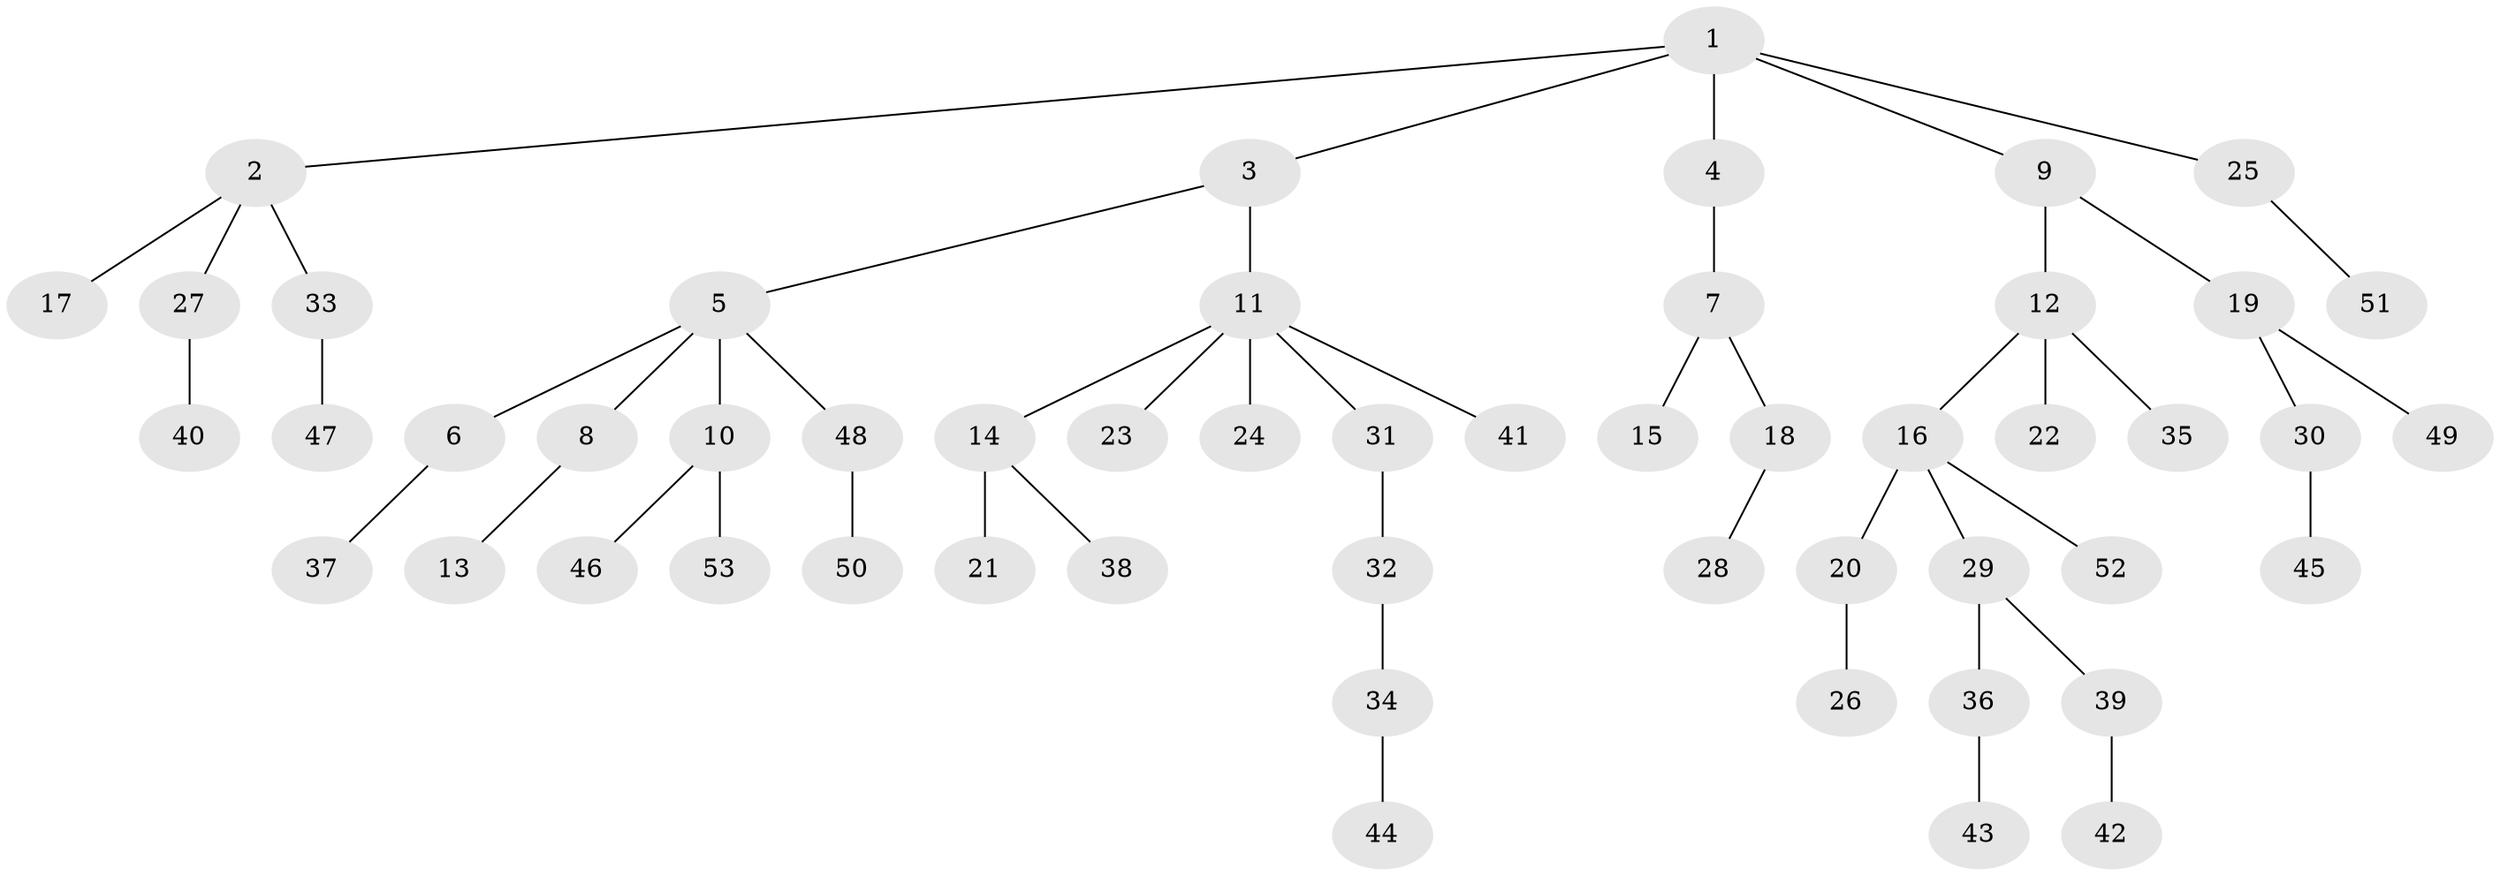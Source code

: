 // coarse degree distribution, {7: 0.02702702702702703, 3: 0.16216216216216217, 5: 0.08108108108108109, 2: 0.13513513513513514, 1: 0.5945945945945946}
// Generated by graph-tools (version 1.1) at 2025/19/03/04/25 18:19:20]
// undirected, 53 vertices, 52 edges
graph export_dot {
graph [start="1"]
  node [color=gray90,style=filled];
  1;
  2;
  3;
  4;
  5;
  6;
  7;
  8;
  9;
  10;
  11;
  12;
  13;
  14;
  15;
  16;
  17;
  18;
  19;
  20;
  21;
  22;
  23;
  24;
  25;
  26;
  27;
  28;
  29;
  30;
  31;
  32;
  33;
  34;
  35;
  36;
  37;
  38;
  39;
  40;
  41;
  42;
  43;
  44;
  45;
  46;
  47;
  48;
  49;
  50;
  51;
  52;
  53;
  1 -- 2;
  1 -- 3;
  1 -- 4;
  1 -- 9;
  1 -- 25;
  2 -- 17;
  2 -- 27;
  2 -- 33;
  3 -- 5;
  3 -- 11;
  4 -- 7;
  5 -- 6;
  5 -- 8;
  5 -- 10;
  5 -- 48;
  6 -- 37;
  7 -- 15;
  7 -- 18;
  8 -- 13;
  9 -- 12;
  9 -- 19;
  10 -- 46;
  10 -- 53;
  11 -- 14;
  11 -- 23;
  11 -- 24;
  11 -- 31;
  11 -- 41;
  12 -- 16;
  12 -- 22;
  12 -- 35;
  14 -- 21;
  14 -- 38;
  16 -- 20;
  16 -- 29;
  16 -- 52;
  18 -- 28;
  19 -- 30;
  19 -- 49;
  20 -- 26;
  25 -- 51;
  27 -- 40;
  29 -- 36;
  29 -- 39;
  30 -- 45;
  31 -- 32;
  32 -- 34;
  33 -- 47;
  34 -- 44;
  36 -- 43;
  39 -- 42;
  48 -- 50;
}
